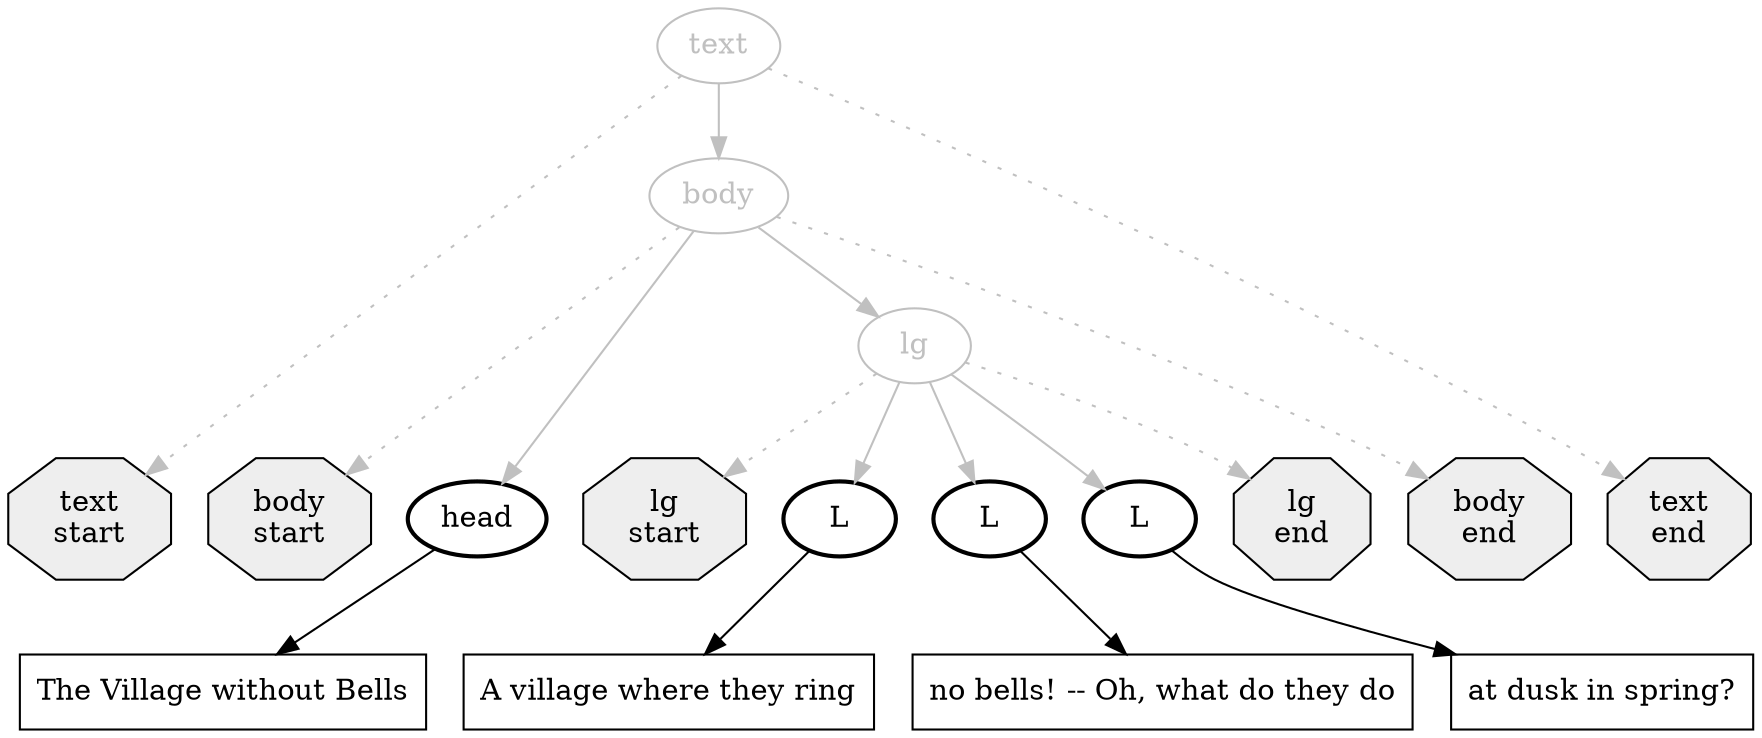 digraph {
  /* 1b:  raise the elements marked by the pairs just recognized */
  node [shape=rectangle, ordering=out];
  edge [color=gray];
  
  subgraph {
  rank = same;
  node [color=black, shape=octagon, style=filled, fillcolor="#EEEEEE"];
  starttext [label="text\nstart"];
  startbody [label="body\nstart"];
  // starthead [label="head\nstart", color=red];
  // endhead [label="head\nend", color=red];
  startlg [label="lg\nstart"];
  // startl1 [label="l\nstart", color=red];
  // endl1 [label="l\nend", color=red];
  // startl2 [label="l\nstart", color=red];
  // endl2 [label="l\nend", color=red];
  // startl3 [label="l\nstart", color=red];
  // endl3 [label="l\nend", color=red];
  endlg [label="lg\nend"];
  endbody [label="body\nend"];
  endtext [label="text\nend"];

  node [shape=oval, color=black, fontcolor=black, style=bold];
  head;
  l1 [label="L"];
  l2 [label="L"];
  l3 [label="L"];
   }


  node [color=black, shape=box, style=solid];
  // shape=plaintext makes them disappear too much
  
  pcd0 [label="The Village without Bells"];
  pcd1 [label="A village where they ring"];
  pcd2 [label="no bells! -- Oh, what do they do"];
  pcd3 [label="at dusk in spring?"]
 

  node [shape=oval, color=gray, fontcolor=gray];
  text -> starttext [style=dotted];
  text -> body;
  text -> endtext [style=dotted];
  
  body -> startbody [style=dotted];
  body -> head;
  body -> lg;
  body -> endbody [style=dotted];

  // head -> starthead [style=dotted];
  head -> pcd0 [color=black];
  // head -> endhead [style=dotted];
  

  lg -> startlg [style=dotted];
  lg -> { l1 l2 l3 };
  lg -> endlg [style=dotted];


  // l1 -> startl1 [style=dotted];
  l1 -> pcd1 [color=black];
  // l1 -> endl1 [style=dotted];
  

  // l2 -> startl2 [style=dotted];
  l2 -> pcd2 [color=black];
  // l2 -> endl2 [style=dotted];
  

  // l3 -> startl3 [style=dotted];
  l3 -> pcd3 [color=black];
  // l3 -> endl3 [style=dotted];
  
  
}